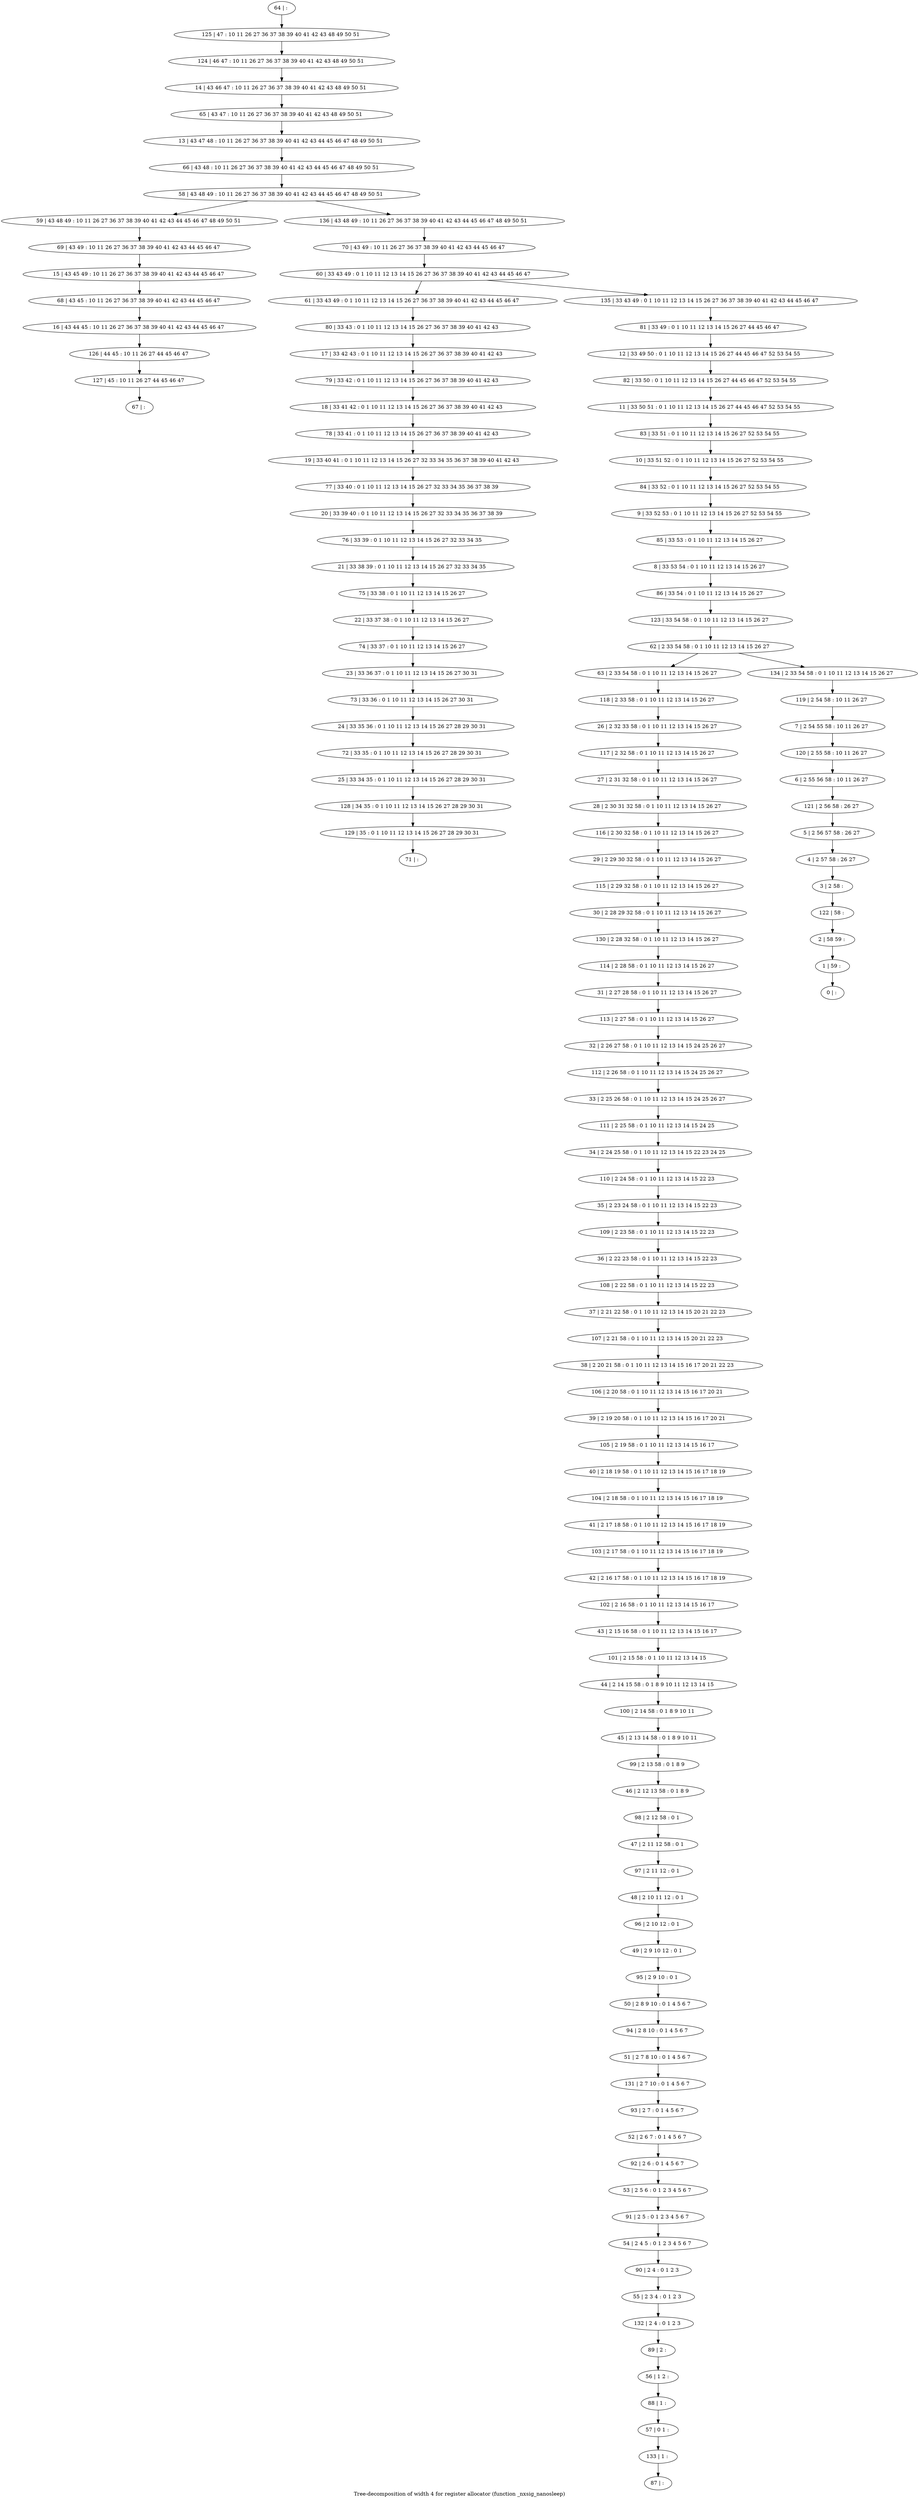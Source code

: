 digraph G {
graph [label="Tree-decomposition of width 4 for register allocator (function _nxsig_nanosleep)"]
0[label="0 | : "];
1[label="1 | 59 : "];
2[label="2 | 58 59 : "];
3[label="3 | 2 58 : "];
4[label="4 | 2 57 58 : 26 27 "];
5[label="5 | 2 56 57 58 : 26 27 "];
6[label="6 | 2 55 56 58 : 10 11 26 27 "];
7[label="7 | 2 54 55 58 : 10 11 26 27 "];
8[label="8 | 33 53 54 : 0 1 10 11 12 13 14 15 26 27 "];
9[label="9 | 33 52 53 : 0 1 10 11 12 13 14 15 26 27 52 53 54 55 "];
10[label="10 | 33 51 52 : 0 1 10 11 12 13 14 15 26 27 52 53 54 55 "];
11[label="11 | 33 50 51 : 0 1 10 11 12 13 14 15 26 27 44 45 46 47 52 53 54 55 "];
12[label="12 | 33 49 50 : 0 1 10 11 12 13 14 15 26 27 44 45 46 47 52 53 54 55 "];
13[label="13 | 43 47 48 : 10 11 26 27 36 37 38 39 40 41 42 43 44 45 46 47 48 49 50 51 "];
14[label="14 | 43 46 47 : 10 11 26 27 36 37 38 39 40 41 42 43 48 49 50 51 "];
15[label="15 | 43 45 49 : 10 11 26 27 36 37 38 39 40 41 42 43 44 45 46 47 "];
16[label="16 | 43 44 45 : 10 11 26 27 36 37 38 39 40 41 42 43 44 45 46 47 "];
17[label="17 | 33 42 43 : 0 1 10 11 12 13 14 15 26 27 36 37 38 39 40 41 42 43 "];
18[label="18 | 33 41 42 : 0 1 10 11 12 13 14 15 26 27 36 37 38 39 40 41 42 43 "];
19[label="19 | 33 40 41 : 0 1 10 11 12 13 14 15 26 27 32 33 34 35 36 37 38 39 40 41 42 43 "];
20[label="20 | 33 39 40 : 0 1 10 11 12 13 14 15 26 27 32 33 34 35 36 37 38 39 "];
21[label="21 | 33 38 39 : 0 1 10 11 12 13 14 15 26 27 32 33 34 35 "];
22[label="22 | 33 37 38 : 0 1 10 11 12 13 14 15 26 27 "];
23[label="23 | 33 36 37 : 0 1 10 11 12 13 14 15 26 27 30 31 "];
24[label="24 | 33 35 36 : 0 1 10 11 12 13 14 15 26 27 28 29 30 31 "];
25[label="25 | 33 34 35 : 0 1 10 11 12 13 14 15 26 27 28 29 30 31 "];
26[label="26 | 2 32 33 58 : 0 1 10 11 12 13 14 15 26 27 "];
27[label="27 | 2 31 32 58 : 0 1 10 11 12 13 14 15 26 27 "];
28[label="28 | 2 30 31 32 58 : 0 1 10 11 12 13 14 15 26 27 "];
29[label="29 | 2 29 30 32 58 : 0 1 10 11 12 13 14 15 26 27 "];
30[label="30 | 2 28 29 32 58 : 0 1 10 11 12 13 14 15 26 27 "];
31[label="31 | 2 27 28 58 : 0 1 10 11 12 13 14 15 26 27 "];
32[label="32 | 2 26 27 58 : 0 1 10 11 12 13 14 15 24 25 26 27 "];
33[label="33 | 2 25 26 58 : 0 1 10 11 12 13 14 15 24 25 26 27 "];
34[label="34 | 2 24 25 58 : 0 1 10 11 12 13 14 15 22 23 24 25 "];
35[label="35 | 2 23 24 58 : 0 1 10 11 12 13 14 15 22 23 "];
36[label="36 | 2 22 23 58 : 0 1 10 11 12 13 14 15 22 23 "];
37[label="37 | 2 21 22 58 : 0 1 10 11 12 13 14 15 20 21 22 23 "];
38[label="38 | 2 20 21 58 : 0 1 10 11 12 13 14 15 16 17 20 21 22 23 "];
39[label="39 | 2 19 20 58 : 0 1 10 11 12 13 14 15 16 17 20 21 "];
40[label="40 | 2 18 19 58 : 0 1 10 11 12 13 14 15 16 17 18 19 "];
41[label="41 | 2 17 18 58 : 0 1 10 11 12 13 14 15 16 17 18 19 "];
42[label="42 | 2 16 17 58 : 0 1 10 11 12 13 14 15 16 17 18 19 "];
43[label="43 | 2 15 16 58 : 0 1 10 11 12 13 14 15 16 17 "];
44[label="44 | 2 14 15 58 : 0 1 8 9 10 11 12 13 14 15 "];
45[label="45 | 2 13 14 58 : 0 1 8 9 10 11 "];
46[label="46 | 2 12 13 58 : 0 1 8 9 "];
47[label="47 | 2 11 12 58 : 0 1 "];
48[label="48 | 2 10 11 12 : 0 1 "];
49[label="49 | 2 9 10 12 : 0 1 "];
50[label="50 | 2 8 9 10 : 0 1 4 5 6 7 "];
51[label="51 | 2 7 8 10 : 0 1 4 5 6 7 "];
52[label="52 | 2 6 7 : 0 1 4 5 6 7 "];
53[label="53 | 2 5 6 : 0 1 2 3 4 5 6 7 "];
54[label="54 | 2 4 5 : 0 1 2 3 4 5 6 7 "];
55[label="55 | 2 3 4 : 0 1 2 3 "];
56[label="56 | 1 2 : "];
57[label="57 | 0 1 : "];
58[label="58 | 43 48 49 : 10 11 26 27 36 37 38 39 40 41 42 43 44 45 46 47 48 49 50 51 "];
59[label="59 | 43 48 49 : 10 11 26 27 36 37 38 39 40 41 42 43 44 45 46 47 48 49 50 51 "];
60[label="60 | 33 43 49 : 0 1 10 11 12 13 14 15 26 27 36 37 38 39 40 41 42 43 44 45 46 47 "];
61[label="61 | 33 43 49 : 0 1 10 11 12 13 14 15 26 27 36 37 38 39 40 41 42 43 44 45 46 47 "];
62[label="62 | 2 33 54 58 : 0 1 10 11 12 13 14 15 26 27 "];
63[label="63 | 2 33 54 58 : 0 1 10 11 12 13 14 15 26 27 "];
64[label="64 | : "];
65[label="65 | 43 47 : 10 11 26 27 36 37 38 39 40 41 42 43 48 49 50 51 "];
66[label="66 | 43 48 : 10 11 26 27 36 37 38 39 40 41 42 43 44 45 46 47 48 49 50 51 "];
67[label="67 | : "];
68[label="68 | 43 45 : 10 11 26 27 36 37 38 39 40 41 42 43 44 45 46 47 "];
69[label="69 | 43 49 : 10 11 26 27 36 37 38 39 40 41 42 43 44 45 46 47 "];
70[label="70 | 43 49 : 10 11 26 27 36 37 38 39 40 41 42 43 44 45 46 47 "];
71[label="71 | : "];
72[label="72 | 33 35 : 0 1 10 11 12 13 14 15 26 27 28 29 30 31 "];
73[label="73 | 33 36 : 0 1 10 11 12 13 14 15 26 27 30 31 "];
74[label="74 | 33 37 : 0 1 10 11 12 13 14 15 26 27 "];
75[label="75 | 33 38 : 0 1 10 11 12 13 14 15 26 27 "];
76[label="76 | 33 39 : 0 1 10 11 12 13 14 15 26 27 32 33 34 35 "];
77[label="77 | 33 40 : 0 1 10 11 12 13 14 15 26 27 32 33 34 35 36 37 38 39 "];
78[label="78 | 33 41 : 0 1 10 11 12 13 14 15 26 27 36 37 38 39 40 41 42 43 "];
79[label="79 | 33 42 : 0 1 10 11 12 13 14 15 26 27 36 37 38 39 40 41 42 43 "];
80[label="80 | 33 43 : 0 1 10 11 12 13 14 15 26 27 36 37 38 39 40 41 42 43 "];
81[label="81 | 33 49 : 0 1 10 11 12 13 14 15 26 27 44 45 46 47 "];
82[label="82 | 33 50 : 0 1 10 11 12 13 14 15 26 27 44 45 46 47 52 53 54 55 "];
83[label="83 | 33 51 : 0 1 10 11 12 13 14 15 26 27 52 53 54 55 "];
84[label="84 | 33 52 : 0 1 10 11 12 13 14 15 26 27 52 53 54 55 "];
85[label="85 | 33 53 : 0 1 10 11 12 13 14 15 26 27 "];
86[label="86 | 33 54 : 0 1 10 11 12 13 14 15 26 27 "];
87[label="87 | : "];
88[label="88 | 1 : "];
89[label="89 | 2 : "];
90[label="90 | 2 4 : 0 1 2 3 "];
91[label="91 | 2 5 : 0 1 2 3 4 5 6 7 "];
92[label="92 | 2 6 : 0 1 4 5 6 7 "];
93[label="93 | 2 7 : 0 1 4 5 6 7 "];
94[label="94 | 2 8 10 : 0 1 4 5 6 7 "];
95[label="95 | 2 9 10 : 0 1 "];
96[label="96 | 2 10 12 : 0 1 "];
97[label="97 | 2 11 12 : 0 1 "];
98[label="98 | 2 12 58 : 0 1 "];
99[label="99 | 2 13 58 : 0 1 8 9 "];
100[label="100 | 2 14 58 : 0 1 8 9 10 11 "];
101[label="101 | 2 15 58 : 0 1 10 11 12 13 14 15 "];
102[label="102 | 2 16 58 : 0 1 10 11 12 13 14 15 16 17 "];
103[label="103 | 2 17 58 : 0 1 10 11 12 13 14 15 16 17 18 19 "];
104[label="104 | 2 18 58 : 0 1 10 11 12 13 14 15 16 17 18 19 "];
105[label="105 | 2 19 58 : 0 1 10 11 12 13 14 15 16 17 "];
106[label="106 | 2 20 58 : 0 1 10 11 12 13 14 15 16 17 20 21 "];
107[label="107 | 2 21 58 : 0 1 10 11 12 13 14 15 20 21 22 23 "];
108[label="108 | 2 22 58 : 0 1 10 11 12 13 14 15 22 23 "];
109[label="109 | 2 23 58 : 0 1 10 11 12 13 14 15 22 23 "];
110[label="110 | 2 24 58 : 0 1 10 11 12 13 14 15 22 23 "];
111[label="111 | 2 25 58 : 0 1 10 11 12 13 14 15 24 25 "];
112[label="112 | 2 26 58 : 0 1 10 11 12 13 14 15 24 25 26 27 "];
113[label="113 | 2 27 58 : 0 1 10 11 12 13 14 15 26 27 "];
114[label="114 | 2 28 58 : 0 1 10 11 12 13 14 15 26 27 "];
115[label="115 | 2 29 32 58 : 0 1 10 11 12 13 14 15 26 27 "];
116[label="116 | 2 30 32 58 : 0 1 10 11 12 13 14 15 26 27 "];
117[label="117 | 2 32 58 : 0 1 10 11 12 13 14 15 26 27 "];
118[label="118 | 2 33 58 : 0 1 10 11 12 13 14 15 26 27 "];
119[label="119 | 2 54 58 : 10 11 26 27 "];
120[label="120 | 2 55 58 : 10 11 26 27 "];
121[label="121 | 2 56 58 : 26 27 "];
122[label="122 | 58 : "];
123[label="123 | 33 54 58 : 0 1 10 11 12 13 14 15 26 27 "];
124[label="124 | 46 47 : 10 11 26 27 36 37 38 39 40 41 42 43 48 49 50 51 "];
125[label="125 | 47 : 10 11 26 27 36 37 38 39 40 41 42 43 48 49 50 51 "];
126[label="126 | 44 45 : 10 11 26 27 44 45 46 47 "];
127[label="127 | 45 : 10 11 26 27 44 45 46 47 "];
128[label="128 | 34 35 : 0 1 10 11 12 13 14 15 26 27 28 29 30 31 "];
129[label="129 | 35 : 0 1 10 11 12 13 14 15 26 27 28 29 30 31 "];
130[label="130 | 2 28 32 58 : 0 1 10 11 12 13 14 15 26 27 "];
131[label="131 | 2 7 10 : 0 1 4 5 6 7 "];
132[label="132 | 2 4 : 0 1 2 3 "];
133[label="133 | 1 : "];
134[label="134 | 2 33 54 58 : 0 1 10 11 12 13 14 15 26 27 "];
135[label="135 | 33 43 49 : 0 1 10 11 12 13 14 15 26 27 36 37 38 39 40 41 42 43 44 45 46 47 "];
136[label="136 | 43 48 49 : 10 11 26 27 36 37 38 39 40 41 42 43 44 45 46 47 48 49 50 51 "];
27->28 ;
68->16 ;
15->68 ;
69->15 ;
59->69 ;
72->25 ;
24->72 ;
73->24 ;
23->73 ;
74->23 ;
22->74 ;
75->22 ;
21->75 ;
76->21 ;
20->76 ;
77->20 ;
19->77 ;
78->19 ;
18->78 ;
79->18 ;
17->79 ;
80->17 ;
61->80 ;
88->57 ;
56->88 ;
89->56 ;
90->55 ;
54->90 ;
91->54 ;
53->91 ;
92->53 ;
52->92 ;
93->52 ;
94->51 ;
50->94 ;
95->50 ;
49->95 ;
96->49 ;
48->96 ;
97->48 ;
47->97 ;
98->47 ;
46->98 ;
99->46 ;
45->99 ;
100->45 ;
44->100 ;
101->44 ;
43->101 ;
102->43 ;
42->102 ;
103->42 ;
41->103 ;
104->41 ;
40->104 ;
105->40 ;
39->105 ;
106->39 ;
38->106 ;
107->38 ;
37->107 ;
108->37 ;
36->108 ;
109->36 ;
35->109 ;
110->35 ;
34->110 ;
111->34 ;
33->111 ;
112->33 ;
32->112 ;
113->32 ;
31->113 ;
114->31 ;
115->30 ;
29->115 ;
116->29 ;
28->116 ;
117->27 ;
26->117 ;
118->26 ;
63->118 ;
16->126 ;
127->67 ;
126->127 ;
25->128 ;
129->71 ;
128->129 ;
130->114 ;
30->130 ;
131->93 ;
51->131 ;
132->89 ;
55->132 ;
133->87 ;
57->133 ;
64->125 ;
125->124 ;
124->14 ;
14->65 ;
65->13 ;
13->66 ;
66->58 ;
70->60 ;
81->12 ;
12->82 ;
82->11 ;
11->83 ;
83->10 ;
10->84 ;
84->9 ;
9->85 ;
85->8 ;
8->86 ;
86->123 ;
123->62 ;
119->7 ;
7->120 ;
120->6 ;
6->121 ;
121->5 ;
5->4 ;
4->3 ;
3->122 ;
122->2 ;
2->1 ;
1->0 ;
134->119 ;
135->81 ;
136->70 ;
62->63 ;
62->134 ;
60->61 ;
60->135 ;
58->59 ;
58->136 ;
}
